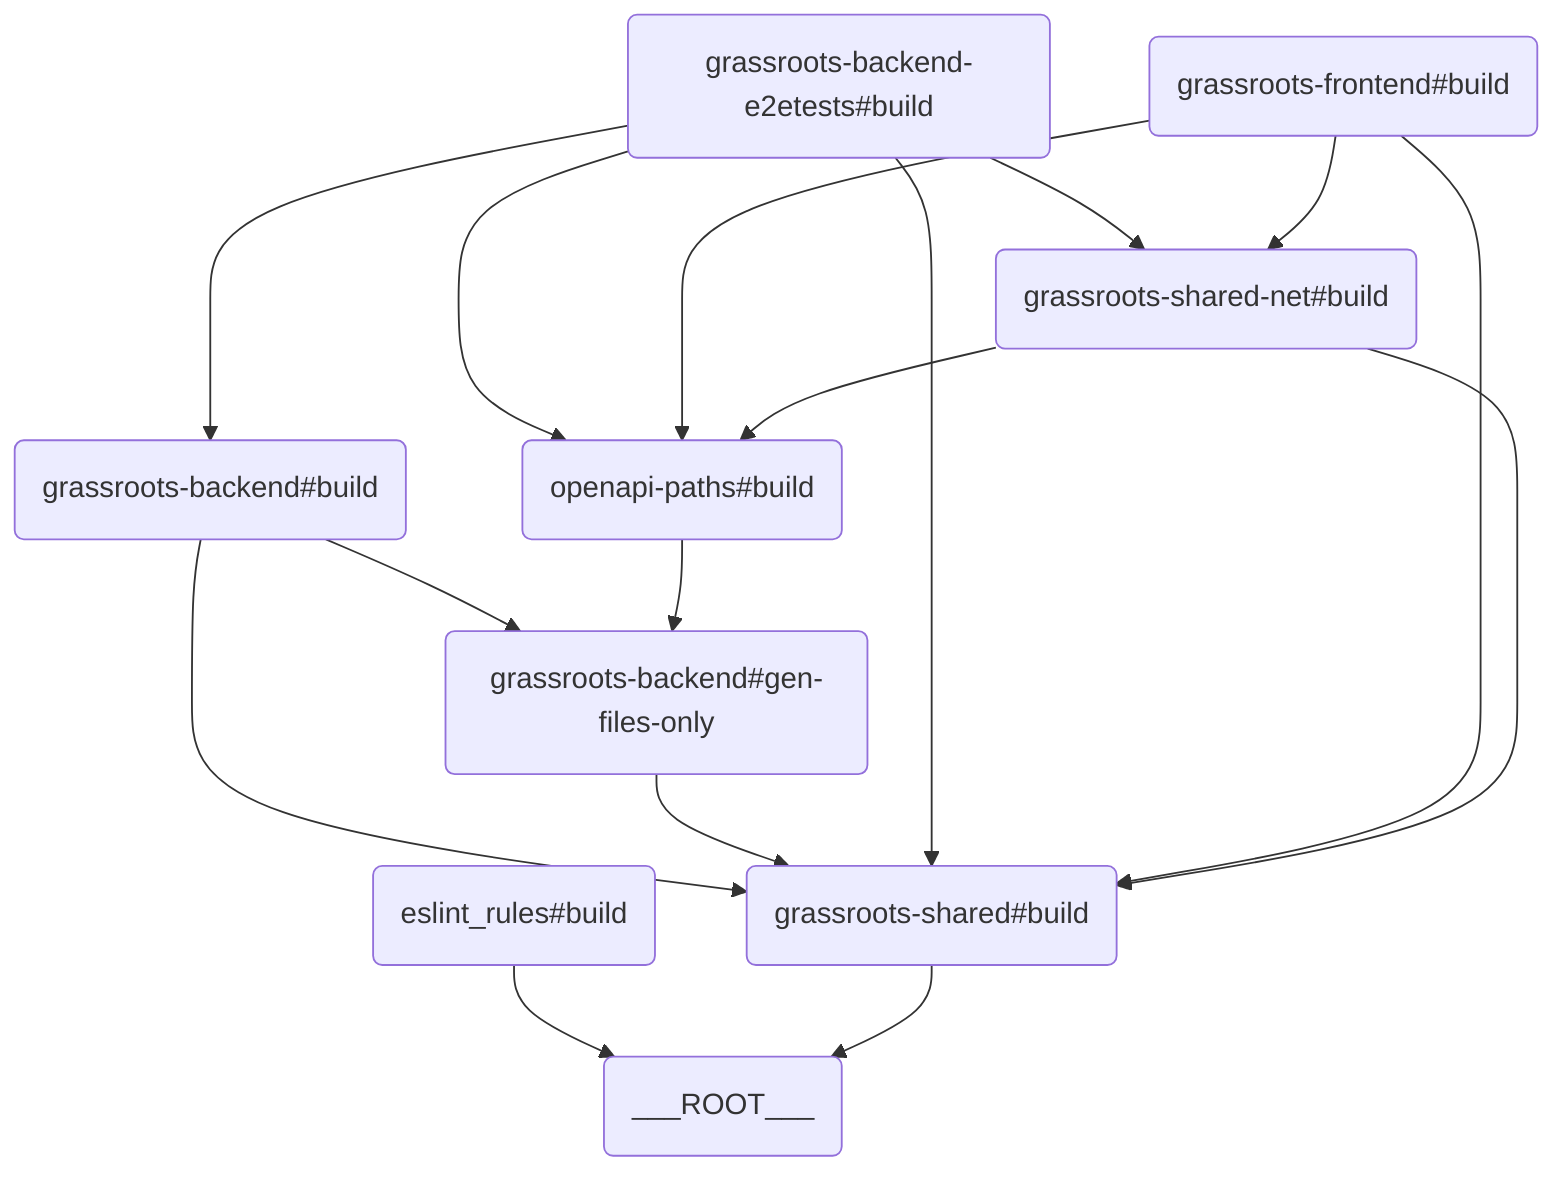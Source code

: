 graph TD
	QHZT("eslint_rules#build") --> ETTT("___ROOT___")
	JEGP("grassroots-backend#build") --> EMLE("grassroots-backend#gen-files-only")
	JEGP("grassroots-backend#build") --> LRHC("grassroots-shared#build")
	EMLE("grassroots-backend#gen-files-only") --> LRHC("grassroots-shared#build")
	GLAO("grassroots-backend-e2etests#build") --> JEGP("grassroots-backend#build")
	GLAO("grassroots-backend-e2etests#build") --> LRHC("grassroots-shared#build")
	GLAO("grassroots-backend-e2etests#build") --> VELR("grassroots-shared-net#build")
	GLAO("grassroots-backend-e2etests#build") --> TXWC("openapi-paths#build")
	WCIN("grassroots-frontend#build") --> LRHC("grassroots-shared#build")
	WCIN("grassroots-frontend#build") --> VELR("grassroots-shared-net#build")
	WCIN("grassroots-frontend#build") --> TXWC("openapi-paths#build")
	LRHC("grassroots-shared#build") --> ETTT("___ROOT___")
	VELR("grassroots-shared-net#build") --> LRHC("grassroots-shared#build")
	VELR("grassroots-shared-net#build") --> TXWC("openapi-paths#build")
	TXWC("openapi-paths#build") --> EMLE("grassroots-backend#gen-files-only")